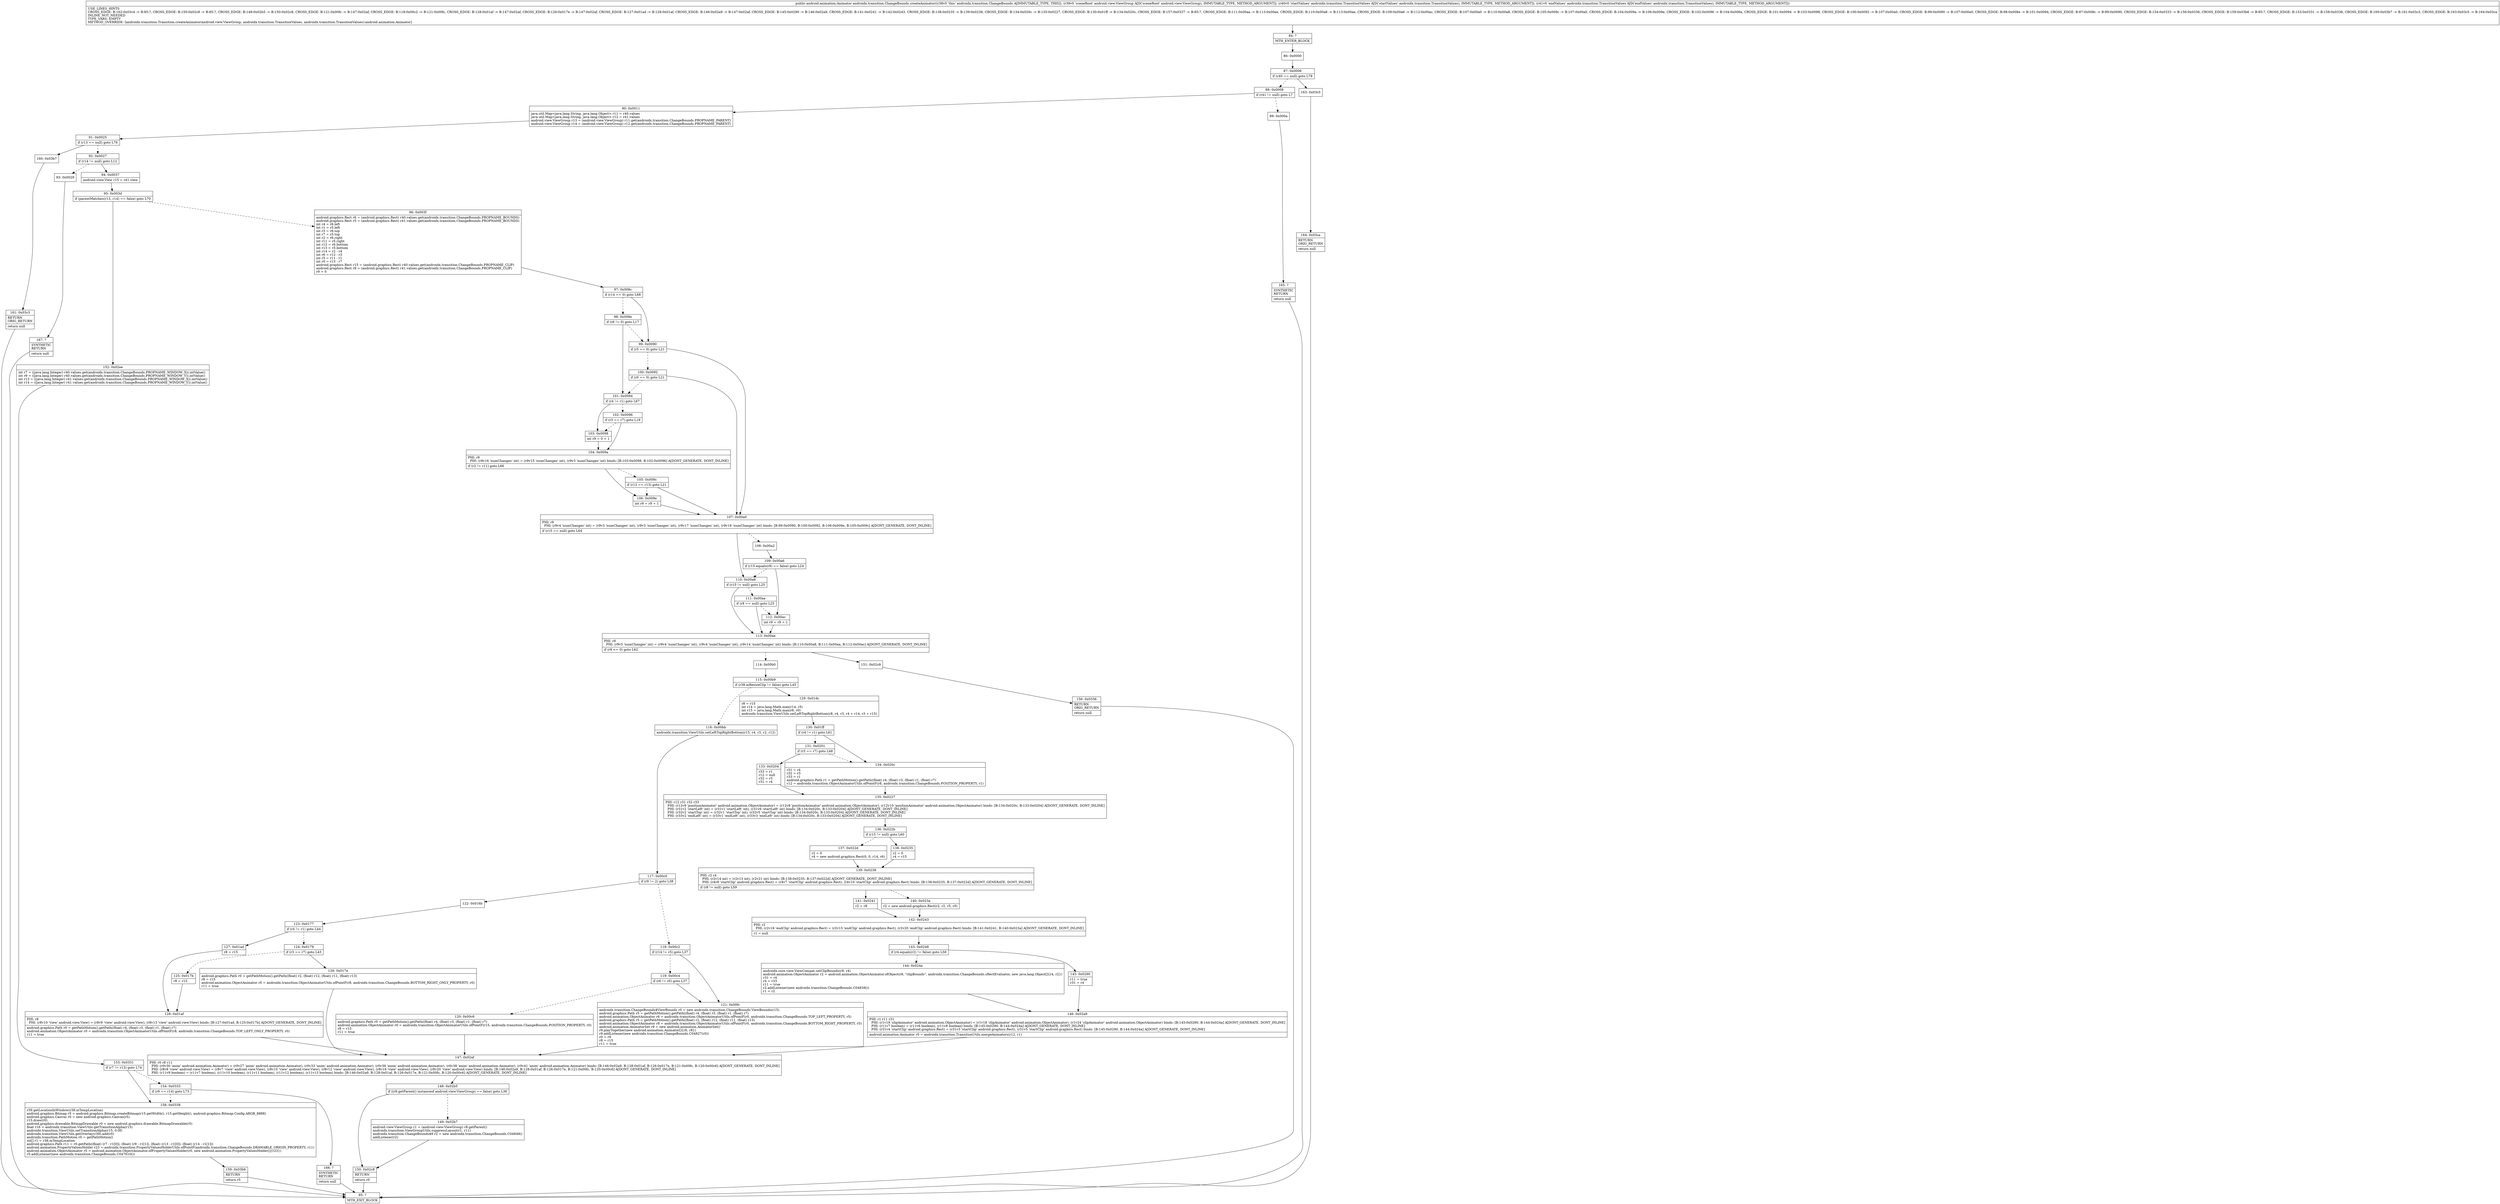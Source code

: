 digraph "CFG forandroidx.transition.ChangeBounds.createAnimator(Landroid\/view\/ViewGroup;Landroidx\/transition\/TransitionValues;Landroidx\/transition\/TransitionValues;)Landroid\/animation\/Animator;" {
Node_84 [shape=record,label="{84\:\ ?|MTH_ENTER_BLOCK\l}"];
Node_86 [shape=record,label="{86\:\ 0x0000}"];
Node_87 [shape=record,label="{87\:\ 0x0006|if (r40 == null) goto L78\l}"];
Node_88 [shape=record,label="{88\:\ 0x0008|if (r41 != null) goto L7\l}"];
Node_89 [shape=record,label="{89\:\ 0x000a}"];
Node_165 [shape=record,label="{165\:\ ?|SYNTHETIC\lRETURN\l|return null\l}"];
Node_85 [shape=record,label="{85\:\ ?|MTH_EXIT_BLOCK\l}"];
Node_90 [shape=record,label="{90\:\ 0x0011|java.util.Map\<java.lang.String, java.lang.Object\> r11 = r40.values\ljava.util.Map\<java.lang.String, java.lang.Object\> r12 = r41.values\landroid.view.ViewGroup r13 = (android.view.ViewGroup) r11.get(androidx.transition.ChangeBounds.PROPNAME_PARENT)\landroid.view.ViewGroup r14 = (android.view.ViewGroup) r12.get(androidx.transition.ChangeBounds.PROPNAME_PARENT)\l}"];
Node_91 [shape=record,label="{91\:\ 0x0025|if (r13 == null) goto L76\l}"];
Node_92 [shape=record,label="{92\:\ 0x0027|if (r14 != null) goto L12\l}"];
Node_93 [shape=record,label="{93\:\ 0x0029}"];
Node_167 [shape=record,label="{167\:\ ?|SYNTHETIC\lRETURN\l|return null\l}"];
Node_94 [shape=record,label="{94\:\ 0x0037|android.view.View r15 = r41.view\l}"];
Node_95 [shape=record,label="{95\:\ 0x003d|if (parentMatches(r13, r14) == false) goto L70\l}"];
Node_96 [shape=record,label="{96\:\ 0x003f|android.graphics.Rect r6 = (android.graphics.Rect) r40.values.get(androidx.transition.ChangeBounds.PROPNAME_BOUNDS)\landroid.graphics.Rect r5 = (android.graphics.Rect) r41.values.get(androidx.transition.ChangeBounds.PROPNAME_BOUNDS)\lint r4 = r6.left\lint r1 = r5.left\lint r3 = r6.top\lint r7 = r5.top\lint r2 = r6.right\lint r11 = r5.right\lint r12 = r6.bottom\lint r13 = r5.bottom\lint r14 = r2 \- r4\lint r6 = r12 \- r3\lint r5 = r11 \- r1\lint r0 = r13 \- r7\landroid.graphics.Rect r15 = (android.graphics.Rect) r40.values.get(androidx.transition.ChangeBounds.PROPNAME_CLIP)\landroid.graphics.Rect r8 = (android.graphics.Rect) r41.values.get(androidx.transition.ChangeBounds.PROPNAME_CLIP)\lr9 = 0\l}"];
Node_97 [shape=record,label="{97\:\ 0x008c|if (r14 == 0) goto L68\l}"];
Node_98 [shape=record,label="{98\:\ 0x008e|if (r6 != 0) goto L17\l}"];
Node_101 [shape=record,label="{101\:\ 0x0094|if (r4 != r1) goto L67\l}"];
Node_102 [shape=record,label="{102\:\ 0x0096|if (r3 == r7) goto L19\l}"];
Node_104 [shape=record,label="{104\:\ 0x009a|PHI: r9 \l  PHI: (r9v16 'numChanges' int) = (r9v15 'numChanges' int), (r9v3 'numChanges' int) binds: [B:103:0x0098, B:102:0x0096] A[DONT_GENERATE, DONT_INLINE]\l|if (r2 != r11) goto L66\l}"];
Node_105 [shape=record,label="{105\:\ 0x009c|if (r12 == r13) goto L21\l}"];
Node_107 [shape=record,label="{107\:\ 0x00a0|PHI: r9 \l  PHI: (r9v4 'numChanges' int) = (r9v3 'numChanges' int), (r9v3 'numChanges' int), (r9v17 'numChanges' int), (r9v16 'numChanges' int) binds: [B:99:0x0090, B:100:0x0092, B:106:0x009e, B:105:0x009c] A[DONT_GENERATE, DONT_INLINE]\l|if (r15 == null) goto L64\l}"];
Node_108 [shape=record,label="{108\:\ 0x00a2}"];
Node_109 [shape=record,label="{109\:\ 0x00a6|if (r15.equals(r8) == false) goto L24\l}"];
Node_112 [shape=record,label="{112\:\ 0x00ac|int r9 = r9 + 1\l}"];
Node_113 [shape=record,label="{113\:\ 0x00ae|PHI: r9 \l  PHI: (r9v5 'numChanges' int) = (r9v4 'numChanges' int), (r9v4 'numChanges' int), (r9v14 'numChanges' int) binds: [B:110:0x00a8, B:111:0x00aa, B:112:0x00ac] A[DONT_GENERATE, DONT_INLINE]\l|if (r9 \<= 0) goto L62\l}"];
Node_114 [shape=record,label="{114\:\ 0x00b0}"];
Node_115 [shape=record,label="{115\:\ 0x00b9|if (r38.mResizeClip != false) goto L45\l}"];
Node_116 [shape=record,label="{116\:\ 0x00bb|androidx.transition.ViewUtils.setLeftTopRightBottom(r15, r4, r3, r2, r12)\l}"];
Node_117 [shape=record,label="{117\:\ 0x00c0|if (r9 != 2) goto L38\l}"];
Node_118 [shape=record,label="{118\:\ 0x00c2|if (r14 != r5) goto L37\l}"];
Node_119 [shape=record,label="{119\:\ 0x00c4|if (r6 != r0) goto L37\l}"];
Node_120 [shape=record,label="{120\:\ 0x00c6|android.graphics.Path r0 = getPathMotion().getPath((float) r4, (float) r3, (float) r1, (float) r7)\landroid.animation.ObjectAnimator r0 = androidx.transition.ObjectAnimatorUtils.ofPointF(r15, androidx.transition.ChangeBounds.POSITION_PROPERTY, r0)\lr8 = r15\lr11 = true\l}"];
Node_147 [shape=record,label="{147\:\ 0x02af|PHI: r0 r8 r11 \l  PHI: (r0v30 'anim' android.animation.Animator) = (r0v27 'anim' android.animation.Animator), (r0v33 'anim' android.animation.Animator), (r0v36 'anim' android.animation.Animator), (r0v38 'anim' android.animation.Animator), (r0v41 'anim' android.animation.Animator) binds: [B:146:0x02a9, B:128:0x01af, B:126:0x017e, B:121:0x00fc, B:120:0x00c6] A[DONT_GENERATE, DONT_INLINE]\l  PHI: (r8v8 'view' android.view.View) = (r8v7 'view' android.view.View), (r8v10 'view' android.view.View), (r8v12 'view' android.view.View), (r8v18 'view' android.view.View), (r8v20 'view' android.view.View) binds: [B:146:0x02a9, B:128:0x01af, B:126:0x017e, B:121:0x00fc, B:120:0x00c6] A[DONT_GENERATE, DONT_INLINE]\l  PHI: (r11v9 boolean) = (r11v7 boolean), (r11v10 boolean), (r11v11 boolean), (r11v12 boolean), (r11v13 boolean) binds: [B:146:0x02a9, B:128:0x01af, B:126:0x017e, B:121:0x00fc, B:120:0x00c6] A[DONT_GENERATE, DONT_INLINE]\l}"];
Node_148 [shape=record,label="{148\:\ 0x02b5|if ((r8.getParent() instanceof android.view.ViewGroup) == false) goto L36\l}"];
Node_149 [shape=record,label="{149\:\ 0x02b7|android.view.ViewGroup r1 = (android.view.ViewGroup) r8.getParent()\landroidx.transition.ViewGroupUtils.suppressLayout(r1, r11)\landroidx.transition.ChangeBounds$9 r2 = new androidx.transition.ChangeBounds.C04849()\laddListener(r2)\l}"];
Node_150 [shape=record,label="{150\:\ 0x02c8|RETURN\l|return r0\l}"];
Node_121 [shape=record,label="{121\:\ 0x00fc|androidx.transition.ChangeBounds$ViewBounds r0 = new androidx.transition.ChangeBounds.ViewBounds(r15)\landroid.graphics.Path r5 = getPathMotion().getPath((float) r4, (float) r3, (float) r1, (float) r7)\landroid.animation.ObjectAnimator r6 = androidx.transition.ObjectAnimatorUtils.ofPointF(r0, androidx.transition.ChangeBounds.TOP_LEFT_PROPERTY, r5)\landroid.graphics.Path r5 = getPathMotion().getPath((float) r2, (float) r12, (float) r11, (float) r13)\landroid.animation.ObjectAnimator r8 = androidx.transition.ObjectAnimatorUtils.ofPointF(r0, androidx.transition.ChangeBounds.BOTTOM_RIGHT_PROPERTY, r5)\landroid.animation.AnimatorSet r9 = new android.animation.AnimatorSet()\lr9.playTogether(new android.animation.Animator[]\{r6, r8\})\lr9.addListener(new androidx.transition.ChangeBounds.C04827(r0))\lr0 = r9\lr8 = r15\lr11 = true\l}"];
Node_122 [shape=record,label="{122\:\ 0x016b}"];
Node_123 [shape=record,label="{123\:\ 0x0177|if (r4 != r1) goto L44\l}"];
Node_124 [shape=record,label="{124\:\ 0x0179|if (r3 == r7) goto L43\l}"];
Node_125 [shape=record,label="{125\:\ 0x017b|r8 = r15\l}"];
Node_128 [shape=record,label="{128\:\ 0x01af|PHI: r8 \l  PHI: (r8v10 'view' android.view.View) = (r8v9 'view' android.view.View), (r8v13 'view' android.view.View) binds: [B:127:0x01ad, B:125:0x017b] A[DONT_GENERATE, DONT_INLINE]\l|android.graphics.Path r0 = getPathMotion().getPath((float) r4, (float) r3, (float) r1, (float) r7)\landroid.animation.ObjectAnimator r0 = androidx.transition.ObjectAnimatorUtils.ofPointF(r8, androidx.transition.ChangeBounds.TOP_LEFT_ONLY_PROPERTY, r0)\lr11 = true\l}"];
Node_126 [shape=record,label="{126\:\ 0x017e|android.graphics.Path r0 = getPathMotion().getPath((float) r2, (float) r12, (float) r11, (float) r13)\lr8 = r15\landroid.animation.ObjectAnimator r0 = androidx.transition.ObjectAnimatorUtils.ofPointF(r8, androidx.transition.ChangeBounds.BOTTOM_RIGHT_ONLY_PROPERTY, r0)\lr11 = true\l}"];
Node_127 [shape=record,label="{127\:\ 0x01ad|r8 = r15\l}"];
Node_129 [shape=record,label="{129\:\ 0x01dc|r8 = r15\lint r14 = java.lang.Math.max(r14, r5)\lint r15 = java.lang.Math.max(r6, r0)\landroidx.transition.ViewUtils.setLeftTopRightBottom(r8, r4, r3, r4 + r14, r3 + r15)\l}"];
Node_130 [shape=record,label="{130\:\ 0x01ff|if (r4 != r1) goto L61\l}"];
Node_131 [shape=record,label="{131\:\ 0x0201|if (r3 == r7) goto L48\l}"];
Node_133 [shape=record,label="{133\:\ 0x0204|r33 = r1\lr12 = null\lr32 = r3\lr31 = r4\l}"];
Node_135 [shape=record,label="{135\:\ 0x0227|PHI: r12 r31 r32 r33 \l  PHI: (r12v9 'positionAnimator' android.animation.ObjectAnimator) = (r12v8 'positionAnimator' android.animation.ObjectAnimator), (r12v10 'positionAnimator' android.animation.ObjectAnimator) binds: [B:134:0x020c, B:133:0x0204] A[DONT_GENERATE, DONT_INLINE]\l  PHI: (r31v2 'startLeft' int) = (r31v1 'startLeft' int), (r31v6 'startLeft' int) binds: [B:134:0x020c, B:133:0x0204] A[DONT_GENERATE, DONT_INLINE]\l  PHI: (r32v2 'startTop' int) = (r32v1 'startTop' int), (r32v5 'startTop' int) binds: [B:134:0x020c, B:133:0x0204] A[DONT_GENERATE, DONT_INLINE]\l  PHI: (r33v2 'endLeft' int) = (r33v1 'endLeft' int), (r33v3 'endLeft' int) binds: [B:134:0x020c, B:133:0x0204] A[DONT_GENERATE, DONT_INLINE]\l}"];
Node_136 [shape=record,label="{136\:\ 0x022b|if (r15 != null) goto L60\l}"];
Node_137 [shape=record,label="{137\:\ 0x022d|r2 = 0\lr4 = new android.graphics.Rect(0, 0, r14, r6)\l}"];
Node_139 [shape=record,label="{139\:\ 0x0238|PHI: r2 r4 \l  PHI: (r2v14 int) = (r2v13 int), (r2v21 int) binds: [B:138:0x0235, B:137:0x022d] A[DONT_GENERATE, DONT_INLINE]\l  PHI: (r4v8 'startClip' android.graphics.Rect) = (r4v7 'startClip' android.graphics.Rect), (r4v10 'startClip' android.graphics.Rect) binds: [B:138:0x0235, B:137:0x022d] A[DONT_GENERATE, DONT_INLINE]\l|if (r8 != null) goto L59\l}"];
Node_140 [shape=record,label="{140\:\ 0x023a|r2 = new android.graphics.Rect(r2, r2, r5, r0)\l}"];
Node_142 [shape=record,label="{142\:\ 0x0243|PHI: r2 \l  PHI: (r2v16 'endClip' android.graphics.Rect) = (r2v15 'endClip' android.graphics.Rect), (r2v20 'endClip' android.graphics.Rect) binds: [B:141:0x0241, B:140:0x023a] A[DONT_GENERATE, DONT_INLINE]\l|r1 = null\l}"];
Node_143 [shape=record,label="{143\:\ 0x0248|if (r4.equals(r2) != false) goto L58\l}"];
Node_144 [shape=record,label="{144\:\ 0x024a|androidx.core.view.ViewCompat.setClipBounds(r8, r4)\landroid.animation.ObjectAnimator r2 = android.animation.ObjectAnimator.ofObject(r8, \"clipBounds\", androidx.transition.ChangeBounds.sRectEvaluator, new java.lang.Object[]\{r4, r2\})\lr31 = r4\lr4 = r33\lr11 = true\lr2.addListener(new androidx.transition.ChangeBounds.C04838())\lr1 = r2\l}"];
Node_146 [shape=record,label="{146\:\ 0x02a9|PHI: r1 r11 r31 \l  PHI: (r1v19 'clipAnimator' android.animation.ObjectAnimator) = (r1v18 'clipAnimator' android.animation.ObjectAnimator), (r1v24 'clipAnimator' android.animation.ObjectAnimator) binds: [B:145:0x0290, B:144:0x024a] A[DONT_GENERATE, DONT_INLINE]\l  PHI: (r11v7 boolean) = (r11v6 boolean), (r11v8 boolean) binds: [B:145:0x0290, B:144:0x024a] A[DONT_GENERATE, DONT_INLINE]\l  PHI: (r31v4 'startClip' android.graphics.Rect) = (r31v3 'startClip' android.graphics.Rect), (r31v5 'startClip' android.graphics.Rect) binds: [B:145:0x0290, B:144:0x024a] A[DONT_GENERATE, DONT_INLINE]\l|android.animation.Animator r0 = androidx.transition.TransitionUtils.mergeAnimators(r12, r1)\l}"];
Node_145 [shape=record,label="{145\:\ 0x0290|r11 = true\lr31 = r4\l}"];
Node_141 [shape=record,label="{141\:\ 0x0241|r2 = r8\l}"];
Node_138 [shape=record,label="{138\:\ 0x0235|r2 = 0\lr4 = r15\l}"];
Node_134 [shape=record,label="{134\:\ 0x020c|r31 = r4\lr32 = r3\lr33 = r1\landroid.graphics.Path r1 = getPathMotion().getPath((float) r4, (float) r3, (float) r1, (float) r7)\lr12 = androidx.transition.ObjectAnimatorUtils.ofPointF(r8, androidx.transition.ChangeBounds.POSITION_PROPERTY, r1)\l}"];
Node_151 [shape=record,label="{151\:\ 0x02c9}"];
Node_156 [shape=record,label="{156\:\ 0x0336|RETURN\lORIG_RETURN\l|return null\l}"];
Node_110 [shape=record,label="{110\:\ 0x00a8|if (r15 != null) goto L25\l}"];
Node_111 [shape=record,label="{111\:\ 0x00aa|if (r8 == null) goto L25\l}"];
Node_106 [shape=record,label="{106\:\ 0x009e|int r9 = r9 + 1\l}"];
Node_103 [shape=record,label="{103\:\ 0x0098|int r9 = 0 + 1\l}"];
Node_99 [shape=record,label="{99\:\ 0x0090|if (r5 == 0) goto L21\l}"];
Node_100 [shape=record,label="{100\:\ 0x0092|if (r0 == 0) goto L21\l}"];
Node_152 [shape=record,label="{152\:\ 0x02ee|int r7 = ((java.lang.Integer) r40.values.get(androidx.transition.ChangeBounds.PROPNAME_WINDOW_X)).intValue()\lint r9 = ((java.lang.Integer) r40.values.get(androidx.transition.ChangeBounds.PROPNAME_WINDOW_Y)).intValue()\lint r13 = ((java.lang.Integer) r41.values.get(androidx.transition.ChangeBounds.PROPNAME_WINDOW_X)).intValue()\lint r14 = ((java.lang.Integer) r41.values.get(androidx.transition.ChangeBounds.PROPNAME_WINDOW_Y)).intValue()\l}"];
Node_153 [shape=record,label="{153\:\ 0x0331|if (r7 != r13) goto L74\l}"];
Node_154 [shape=record,label="{154\:\ 0x0333|if (r9 == r14) goto L73\l}"];
Node_166 [shape=record,label="{166\:\ ?|SYNTHETIC\lRETURN\l|return null\l}"];
Node_158 [shape=record,label="{158\:\ 0x0338|r39.getLocationInWindow(r38.mTempLocation)\landroid.graphics.Bitmap r5 = android.graphics.Bitmap.createBitmap(r15.getWidth(), r15.getHeight(), android.graphics.Bitmap.Config.ARGB_8888)\landroid.graphics.Canvas r0 = new android.graphics.Canvas(r5)\lr15.draw(r0)\landroid.graphics.drawable.BitmapDrawable r0 = new android.graphics.drawable.BitmapDrawable(r5)\lfloat r16 = androidx.transition.ViewUtils.getTransitionAlpha(r15)\landroidx.transition.ViewUtils.setTransitionAlpha(r15, 0.0f)\landroidx.transition.ViewUtils.getOverlay(r39).add(r0)\landroidx.transition.PathMotion r0 = getPathMotion()\lint[] r1 = r38.mTempLocation\landroid.graphics.Path r11 = r0.getPath((float) (r7 \- r1[0]), (float) (r9 \- r1[1]), (float) (r13 \- r1[0]), (float) (r14 \- r1[1]))\landroid.animation.PropertyValuesHolder r23 = androidx.transition.PropertyValuesHolderUtils.ofPointF(androidx.transition.ChangeBounds.DRAWABLE_ORIGIN_PROPERTY, r11)\landroid.animation.ObjectAnimator r5 = android.animation.ObjectAnimator.ofPropertyValuesHolder(r0, new android.animation.PropertyValuesHolder[]\{r23\})\lr5.addListener(new androidx.transition.ChangeBounds.C047610())\l}"];
Node_159 [shape=record,label="{159\:\ 0x03b6|RETURN\l|return r5\l}"];
Node_160 [shape=record,label="{160\:\ 0x03b7}"];
Node_161 [shape=record,label="{161\:\ 0x03c3|RETURN\lORIG_RETURN\l|return null\l}"];
Node_163 [shape=record,label="{163\:\ 0x03c5}"];
Node_164 [shape=record,label="{164\:\ 0x03ca|RETURN\lORIG_RETURN\l|return null\l}"];
MethodNode[shape=record,label="{public android.animation.Animator androidx.transition.ChangeBounds.createAnimator((r38v0 'this' androidx.transition.ChangeBounds A[IMMUTABLE_TYPE, THIS]), (r39v0 'sceneRoot' android.view.ViewGroup A[D('sceneRoot' android.view.ViewGroup), IMMUTABLE_TYPE, METHOD_ARGUMENT]), (r40v0 'startValues' androidx.transition.TransitionValues A[D('startValues' androidx.transition.TransitionValues), IMMUTABLE_TYPE, METHOD_ARGUMENT]), (r41v0 'endValues' androidx.transition.TransitionValues A[D('endValues' androidx.transition.TransitionValues), IMMUTABLE_TYPE, METHOD_ARGUMENT]))  | USE_LINES_HINTS\lCROSS_EDGE: B:162:0x03c4 \-\> B:85:?, CROSS_EDGE: B:150:0x02c8 \-\> B:85:?, CROSS_EDGE: B:148:0x02b5 \-\> B:150:0x02c8, CROSS_EDGE: B:121:0x00fc \-\> B:147:0x02af, CROSS_EDGE: B:118:0x00c2 \-\> B:121:0x00fc, CROSS_EDGE: B:128:0x01af \-\> B:147:0x02af, CROSS_EDGE: B:126:0x017e \-\> B:147:0x02af, CROSS_EDGE: B:127:0x01ad \-\> B:128:0x01af, CROSS_EDGE: B:146:0x02a9 \-\> B:147:0x02af, CROSS_EDGE: B:145:0x0290 \-\> B:146:0x02a9, CROSS_EDGE: B:141:0x0241 \-\> B:142:0x0243, CROSS_EDGE: B:138:0x0235 \-\> B:139:0x0238, CROSS_EDGE: B:134:0x020c \-\> B:135:0x0227, CROSS_EDGE: B:130:0x01ff \-\> B:134:0x020c, CROSS_EDGE: B:157:0x0337 \-\> B:85:?, CROSS_EDGE: B:111:0x00aa \-\> B:113:0x00ae, CROSS_EDGE: B:110:0x00a8 \-\> B:113:0x00ae, CROSS_EDGE: B:109:0x00a6 \-\> B:112:0x00ac, CROSS_EDGE: B:107:0x00a0 \-\> B:110:0x00a8, CROSS_EDGE: B:105:0x009c \-\> B:107:0x00a0, CROSS_EDGE: B:104:0x009a \-\> B:106:0x009e, CROSS_EDGE: B:102:0x0096 \-\> B:104:0x009a, CROSS_EDGE: B:101:0x0094 \-\> B:103:0x0098, CROSS_EDGE: B:100:0x0092 \-\> B:107:0x00a0, CROSS_EDGE: B:99:0x0090 \-\> B:107:0x00a0, CROSS_EDGE: B:98:0x008e \-\> B:101:0x0094, CROSS_EDGE: B:97:0x008c \-\> B:99:0x0090, CROSS_EDGE: B:154:0x0333 \-\> B:156:0x0336, CROSS_EDGE: B:159:0x03b6 \-\> B:85:?, CROSS_EDGE: B:153:0x0331 \-\> B:158:0x0338, CROSS_EDGE: B:160:0x03b7 \-\> B:161:0x03c3, CROSS_EDGE: B:163:0x03c5 \-\> B:164:0x03ca\lINLINE_NOT_NEEDED\lTYPE_VARS: EMPTY\lMETHOD_OVERRIDE: [androidx.transition.Transition.createAnimator(android.view.ViewGroup, androidx.transition.TransitionValues, androidx.transition.TransitionValues):android.animation.Animator]\l}"];
MethodNode -> Node_84;Node_84 -> Node_86;
Node_86 -> Node_87;
Node_87 -> Node_88[style=dashed];
Node_87 -> Node_163;
Node_88 -> Node_89[style=dashed];
Node_88 -> Node_90;
Node_89 -> Node_165;
Node_165 -> Node_85;
Node_90 -> Node_91;
Node_91 -> Node_92[style=dashed];
Node_91 -> Node_160;
Node_92 -> Node_93[style=dashed];
Node_92 -> Node_94;
Node_93 -> Node_167;
Node_167 -> Node_85;
Node_94 -> Node_95;
Node_95 -> Node_96[style=dashed];
Node_95 -> Node_152;
Node_96 -> Node_97;
Node_97 -> Node_98[style=dashed];
Node_97 -> Node_99;
Node_98 -> Node_99[style=dashed];
Node_98 -> Node_101;
Node_101 -> Node_102[style=dashed];
Node_101 -> Node_103;
Node_102 -> Node_103[style=dashed];
Node_102 -> Node_104;
Node_104 -> Node_105[style=dashed];
Node_104 -> Node_106;
Node_105 -> Node_106[style=dashed];
Node_105 -> Node_107;
Node_107 -> Node_108[style=dashed];
Node_107 -> Node_110;
Node_108 -> Node_109;
Node_109 -> Node_110[style=dashed];
Node_109 -> Node_112;
Node_112 -> Node_113;
Node_113 -> Node_114[style=dashed];
Node_113 -> Node_151;
Node_114 -> Node_115;
Node_115 -> Node_116[style=dashed];
Node_115 -> Node_129;
Node_116 -> Node_117;
Node_117 -> Node_118[style=dashed];
Node_117 -> Node_122;
Node_118 -> Node_119[style=dashed];
Node_118 -> Node_121;
Node_119 -> Node_120[style=dashed];
Node_119 -> Node_121;
Node_120 -> Node_147;
Node_147 -> Node_148;
Node_148 -> Node_149[style=dashed];
Node_148 -> Node_150;
Node_149 -> Node_150;
Node_150 -> Node_85;
Node_121 -> Node_147;
Node_122 -> Node_123;
Node_123 -> Node_124[style=dashed];
Node_123 -> Node_127;
Node_124 -> Node_125[style=dashed];
Node_124 -> Node_126;
Node_125 -> Node_128;
Node_128 -> Node_147;
Node_126 -> Node_147;
Node_127 -> Node_128;
Node_129 -> Node_130;
Node_130 -> Node_131[style=dashed];
Node_130 -> Node_134;
Node_131 -> Node_133;
Node_131 -> Node_134[style=dashed];
Node_133 -> Node_135;
Node_135 -> Node_136;
Node_136 -> Node_137[style=dashed];
Node_136 -> Node_138;
Node_137 -> Node_139;
Node_139 -> Node_140[style=dashed];
Node_139 -> Node_141;
Node_140 -> Node_142;
Node_142 -> Node_143;
Node_143 -> Node_144[style=dashed];
Node_143 -> Node_145;
Node_144 -> Node_146;
Node_146 -> Node_147;
Node_145 -> Node_146;
Node_141 -> Node_142;
Node_138 -> Node_139;
Node_134 -> Node_135;
Node_151 -> Node_156;
Node_156 -> Node_85;
Node_110 -> Node_111[style=dashed];
Node_110 -> Node_113;
Node_111 -> Node_112[style=dashed];
Node_111 -> Node_113;
Node_106 -> Node_107;
Node_103 -> Node_104;
Node_99 -> Node_100[style=dashed];
Node_99 -> Node_107;
Node_100 -> Node_101[style=dashed];
Node_100 -> Node_107;
Node_152 -> Node_153;
Node_153 -> Node_154[style=dashed];
Node_153 -> Node_158;
Node_154 -> Node_158[style=dashed];
Node_154 -> Node_166;
Node_166 -> Node_85;
Node_158 -> Node_159;
Node_159 -> Node_85;
Node_160 -> Node_161;
Node_161 -> Node_85;
Node_163 -> Node_164;
Node_164 -> Node_85;
}

